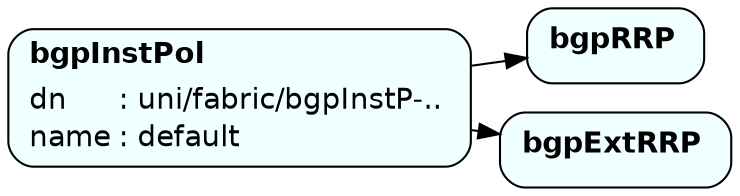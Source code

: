 // datetimePol
digraph {
	graph [bgcolor=white dpi=300 nodesep=0.2 rankdir=LR ranksep=0.2 splines=true]
	node [fillcolor=AZURE fontname=Helvetica shape=box style="rounded,filled"]
	edge [arrowsize=1]
	bgpInstPol0 [label=<<TABLE BORDER="0" CELLBORDER="0" CELLSPACING="1" CELLPADDING="1"><TR><TD ALIGN="LEFT" COLSPAN="2"><B>bgpInstPol</B></TD><TD></TD></TR><TR><TD></TD><TD></TD></TR><TR><TD ALIGN="LEFT">dn</TD><TD ALIGN="LEFT">: uni/fabric/bgpInstP-..</TD></TR><TR><TD ALIGN="LEFT">name</TD><TD ALIGN="LEFT">: default</TD></TR></TABLE>>]
	bgpInstPol0 -> bgpRRP1
	bgpRRP1 [label=<<TABLE BORDER="0" CELLBORDER="0" CELLSPACING="1" CELLPADDING="1"><TR><TD ALIGN="LEFT" COLSPAN="2"><B>bgpRRP</B></TD><TD></TD></TR><TR><TD></TD><TD></TD></TR></TABLE>>]
	bgpInstPol0 -> bgpExtRRP2
	bgpExtRRP2 [label=<<TABLE BORDER="0" CELLBORDER="0" CELLSPACING="1" CELLPADDING="1"><TR><TD ALIGN="LEFT" COLSPAN="2"><B>bgpExtRRP</B></TD><TD></TD></TR><TR><TD></TD><TD></TD></TR></TABLE>>]
}